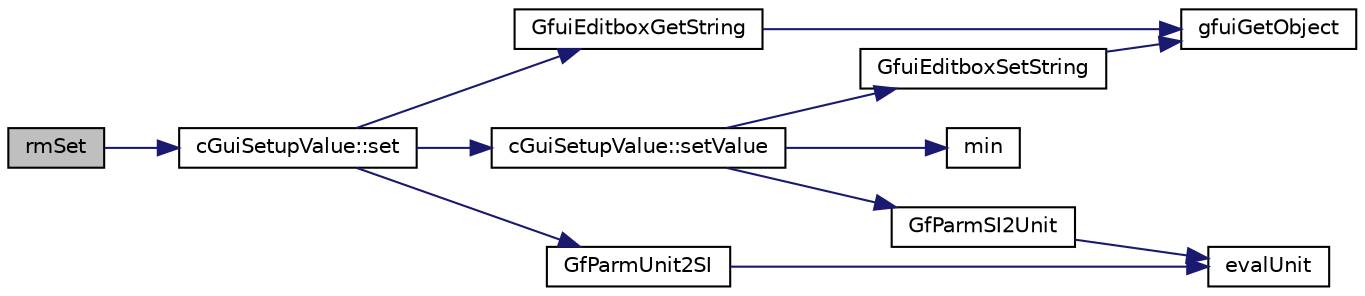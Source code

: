 digraph "rmSet"
{
  edge [fontname="Helvetica",fontsize="10",labelfontname="Helvetica",labelfontsize="10"];
  node [fontname="Helvetica",fontsize="10",shape=record];
  rankdir="LR";
  Node1 [label="rmSet",height=0.2,width=0.4,color="black", fillcolor="grey75", style="filled", fontcolor="black"];
  Node1 -> Node2 [color="midnightblue",fontsize="10",style="solid",fontname="Helvetica"];
  Node2 [label="cGuiSetupValue::set",height=0.2,width=0.4,color="black", fillcolor="white", style="filled",URL="$classc_gui_setup_value.html#a77d6ad7070ab79215576b485dae984a1"];
  Node2 -> Node3 [color="midnightblue",fontsize="10",style="solid",fontname="Helvetica"];
  Node3 [label="GfuiEditboxGetString",height=0.2,width=0.4,color="black", fillcolor="white", style="filled",URL="$group__gui.html#ga4354295d05e5260c1e6cde551ee24b77",tooltip="Get the string. "];
  Node3 -> Node4 [color="midnightblue",fontsize="10",style="solid",fontname="Helvetica"];
  Node4 [label="gfuiGetObject",height=0.2,width=0.4,color="black", fillcolor="white", style="filled",URL="$gui_8h.html#a0ea204358545cb934b0d6427e49ce2a6"];
  Node2 -> Node5 [color="midnightblue",fontsize="10",style="solid",fontname="Helvetica"];
  Node5 [label="GfParmUnit2SI",height=0.2,width=0.4,color="black", fillcolor="white", style="filled",URL="$group__paramsdata.html#ga86ff634469b4c8640498bc574735a398",tooltip="Convert a value given in unit to SI. "];
  Node5 -> Node6 [color="midnightblue",fontsize="10",style="solid",fontname="Helvetica"];
  Node6 [label="evalUnit",height=0.2,width=0.4,color="black", fillcolor="white", style="filled",URL="$group__paramshelper.html#ga939d9b995855a1e99d2ed2591692c71d",tooltip="Support function to multiply or divide dest with unit conversion factor. "];
  Node2 -> Node7 [color="midnightblue",fontsize="10",style="solid",fontname="Helvetica"];
  Node7 [label="cGuiSetupValue::setValue",height=0.2,width=0.4,color="black", fillcolor="white", style="filled",URL="$classc_gui_setup_value.html#abd673553626abf07616525ee0d4bc391"];
  Node7 -> Node8 [color="midnightblue",fontsize="10",style="solid",fontname="Helvetica"];
  Node8 [label="min",height=0.2,width=0.4,color="black", fillcolor="white", style="filled",URL="$_basic_8h.html#a07ea3b7c7ac18b96fd67ba3a6757ceb2"];
  Node7 -> Node9 [color="midnightblue",fontsize="10",style="solid",fontname="Helvetica"];
  Node9 [label="GfParmSI2Unit",height=0.2,width=0.4,color="black", fillcolor="white", style="filled",URL="$group__paramsdata.html#gab24de0cda7e3f9a5ea42be6dd7592a38",tooltip="Convert a value from SI to given unit. "];
  Node9 -> Node6 [color="midnightblue",fontsize="10",style="solid",fontname="Helvetica"];
  Node7 -> Node10 [color="midnightblue",fontsize="10",style="solid",fontname="Helvetica"];
  Node10 [label="GfuiEditboxSetString",height=0.2,width=0.4,color="black", fillcolor="white", style="filled",URL="$group__gui.html#ga7e769622dd66806a6bc7a6bb2e8e0c25",tooltip="Set a new string. "];
  Node10 -> Node4 [color="midnightblue",fontsize="10",style="solid",fontname="Helvetica"];
}
